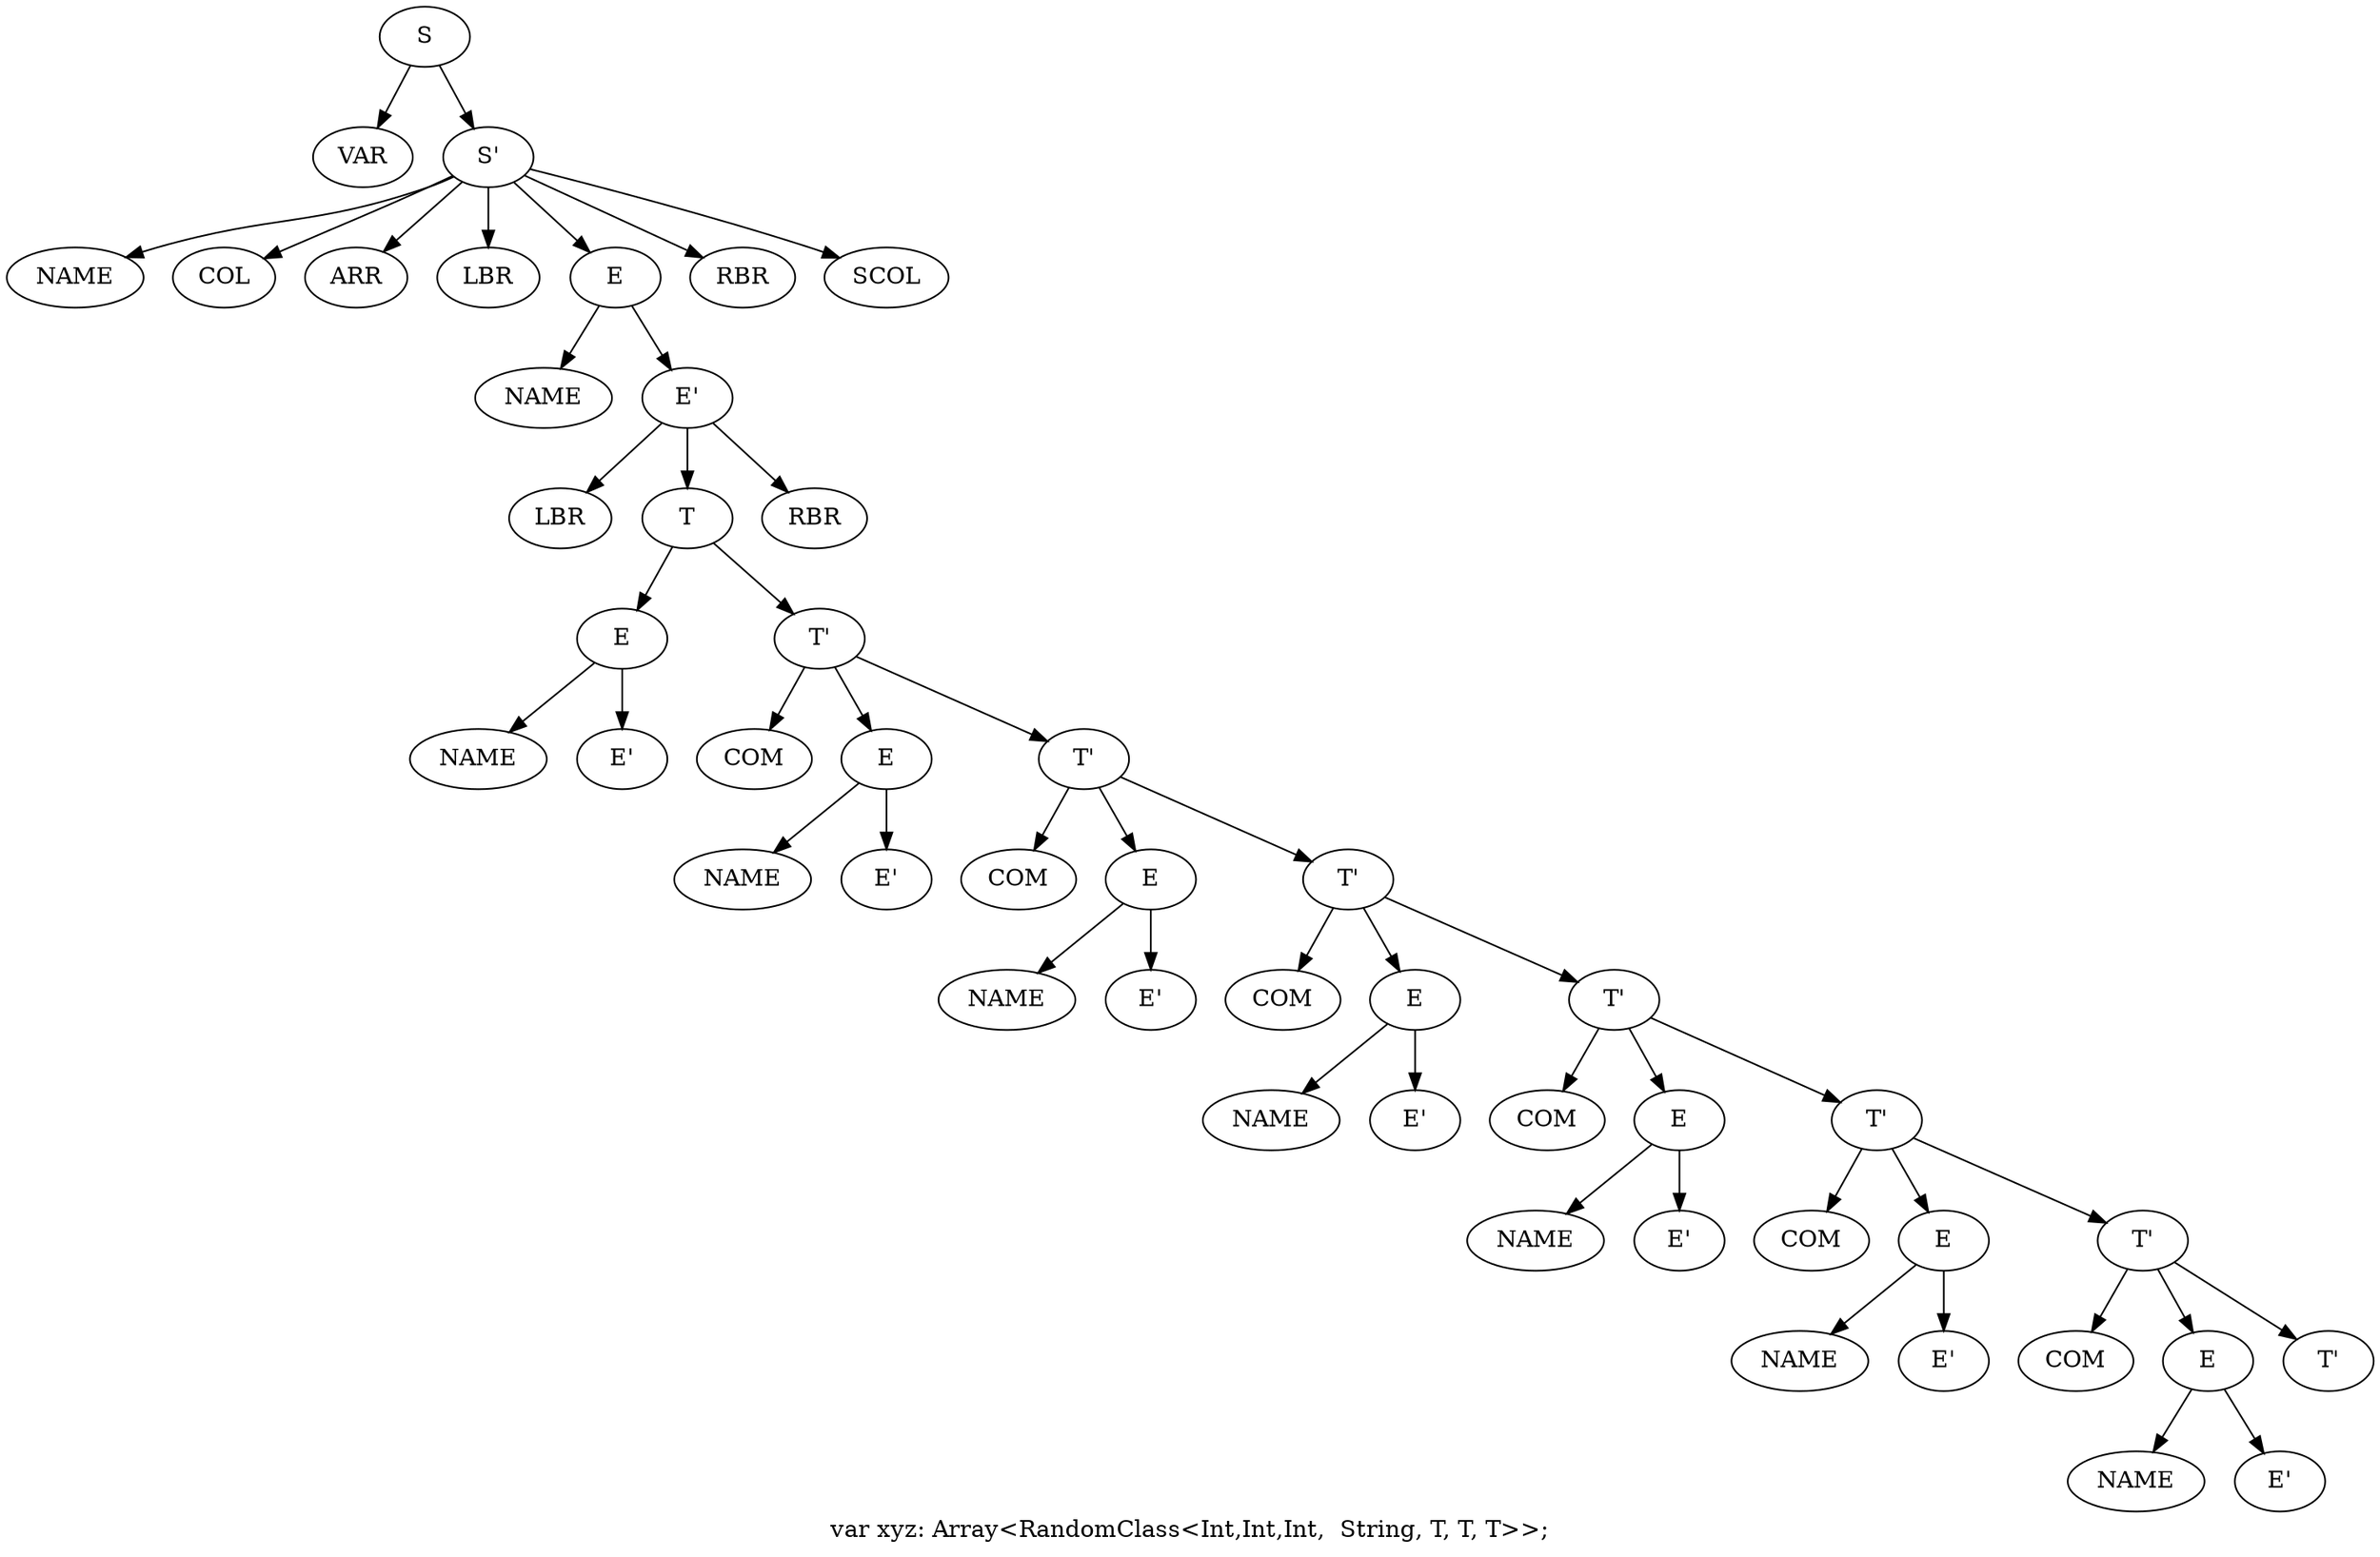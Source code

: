digraph Tree {
"S71"[label="S"]
"S71" -> "VAR72";
"S71" -> "S'73";
"VAR72"[label="VAR"]
"S'73"[label="S'"]
"S'73" -> "NAME74";
"S'73" -> "COL75";
"S'73" -> "ARR76";
"S'73" -> "LBR77";
"S'73" -> "E78";
"S'73" -> "RBR118";
"S'73" -> "SCOL119";
"NAME74"[label="NAME"]
"COL75"[label="COL"]
"ARR76"[label="ARR"]
"LBR77"[label="LBR"]
"E78"[label="E"]
"E78" -> "NAME79";
"E78" -> "E'80";
"NAME79"[label="NAME"]
"E'80"[label="E'"]
"E'80" -> "LBR81";
"E'80" -> "T82";
"E'80" -> "RBR117";
"LBR81"[label="LBR"]
"T82"[label="T"]
"T82" -> "E83";
"T82" -> "T'86";
"E83"[label="E"]
"E83" -> "NAME84";
"E83" -> "E'85";
"NAME84"[label="NAME"]
"E'85"[label="E'"]
"T'86"[label="T'"]
"T'86" -> "COM87";
"T'86" -> "E88";
"T'86" -> "T'91";
"COM87"[label="COM"]
"E88"[label="E"]
"E88" -> "NAME89";
"E88" -> "E'90";
"NAME89"[label="NAME"]
"E'90"[label="E'"]
"T'91"[label="T'"]
"T'91" -> "COM92";
"T'91" -> "E93";
"T'91" -> "T'96";
"COM92"[label="COM"]
"E93"[label="E"]
"E93" -> "NAME94";
"E93" -> "E'95";
"NAME94"[label="NAME"]
"E'95"[label="E'"]
"T'96"[label="T'"]
"T'96" -> "COM97";
"T'96" -> "E98";
"T'96" -> "T'101";
"COM97"[label="COM"]
"E98"[label="E"]
"E98" -> "NAME99";
"E98" -> "E'100";
"NAME99"[label="NAME"]
"E'100"[label="E'"]
"T'101"[label="T'"]
"T'101" -> "COM102";
"T'101" -> "E103";
"T'101" -> "T'106";
"COM102"[label="COM"]
"E103"[label="E"]
"E103" -> "NAME104";
"E103" -> "E'105";
"NAME104"[label="NAME"]
"E'105"[label="E'"]
"T'106"[label="T'"]
"T'106" -> "COM107";
"T'106" -> "E108";
"T'106" -> "T'111";
"COM107"[label="COM"]
"E108"[label="E"]
"E108" -> "NAME109";
"E108" -> "E'110";
"NAME109"[label="NAME"]
"E'110"[label="E'"]
"T'111"[label="T'"]
"T'111" -> "COM112";
"T'111" -> "E113";
"T'111" -> "T'116";
"COM112"[label="COM"]
"E113"[label="E"]
"E113" -> "NAME114";
"E113" -> "E'115";
"NAME114"[label="NAME"]
"E'115"[label="E'"]
"T'116"[label="T'"]
"RBR117"[label="RBR"]
"RBR118"[label="RBR"]
"SCOL119"[label="SCOL"]
label="var xyz: Array<RandomClass<Int,Int,Int,  String, T, T, T>>;";
}